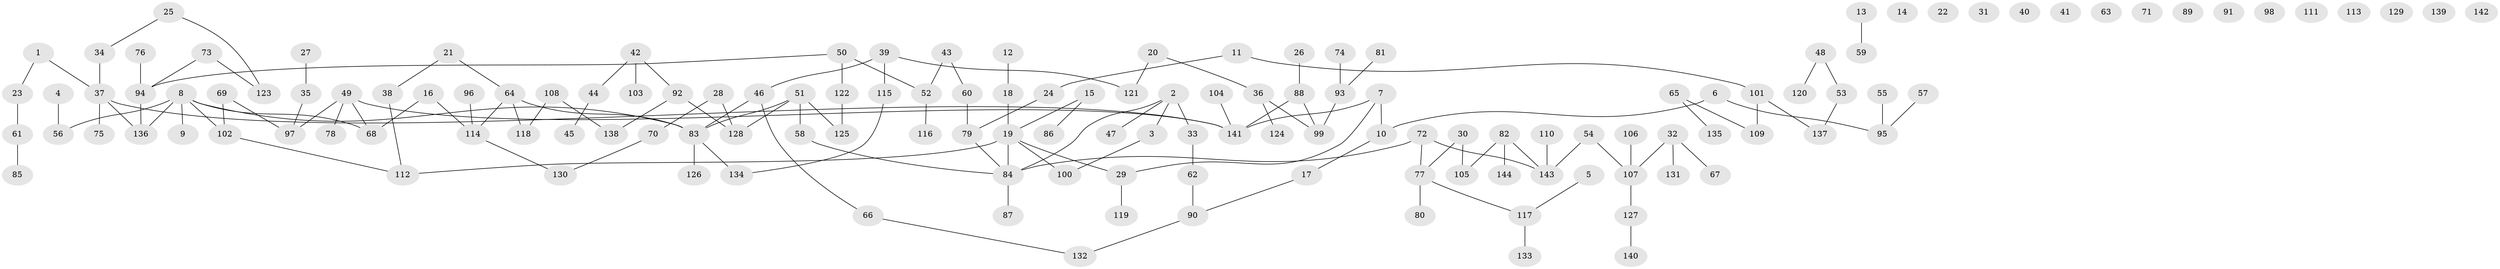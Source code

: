// coarse degree distribution, {1: 0.23529411764705882, 5: 0.023529411764705882, 2: 0.35294117647058826, 3: 0.2823529411764706, 4: 0.08235294117647059, 6: 0.023529411764705882}
// Generated by graph-tools (version 1.1) at 2025/48/03/04/25 22:48:12]
// undirected, 144 vertices, 144 edges
graph export_dot {
  node [color=gray90,style=filled];
  1;
  2;
  3;
  4;
  5;
  6;
  7;
  8;
  9;
  10;
  11;
  12;
  13;
  14;
  15;
  16;
  17;
  18;
  19;
  20;
  21;
  22;
  23;
  24;
  25;
  26;
  27;
  28;
  29;
  30;
  31;
  32;
  33;
  34;
  35;
  36;
  37;
  38;
  39;
  40;
  41;
  42;
  43;
  44;
  45;
  46;
  47;
  48;
  49;
  50;
  51;
  52;
  53;
  54;
  55;
  56;
  57;
  58;
  59;
  60;
  61;
  62;
  63;
  64;
  65;
  66;
  67;
  68;
  69;
  70;
  71;
  72;
  73;
  74;
  75;
  76;
  77;
  78;
  79;
  80;
  81;
  82;
  83;
  84;
  85;
  86;
  87;
  88;
  89;
  90;
  91;
  92;
  93;
  94;
  95;
  96;
  97;
  98;
  99;
  100;
  101;
  102;
  103;
  104;
  105;
  106;
  107;
  108;
  109;
  110;
  111;
  112;
  113;
  114;
  115;
  116;
  117;
  118;
  119;
  120;
  121;
  122;
  123;
  124;
  125;
  126;
  127;
  128;
  129;
  130;
  131;
  132;
  133;
  134;
  135;
  136;
  137;
  138;
  139;
  140;
  141;
  142;
  143;
  144;
  1 -- 23;
  1 -- 37;
  2 -- 3;
  2 -- 33;
  2 -- 47;
  2 -- 84;
  3 -- 100;
  4 -- 56;
  5 -- 117;
  6 -- 10;
  6 -- 95;
  7 -- 10;
  7 -- 29;
  7 -- 141;
  8 -- 9;
  8 -- 56;
  8 -- 68;
  8 -- 83;
  8 -- 102;
  8 -- 136;
  10 -- 17;
  11 -- 24;
  11 -- 101;
  12 -- 18;
  13 -- 59;
  15 -- 19;
  15 -- 86;
  16 -- 68;
  16 -- 114;
  17 -- 90;
  18 -- 19;
  19 -- 29;
  19 -- 84;
  19 -- 100;
  19 -- 112;
  20 -- 36;
  20 -- 121;
  21 -- 38;
  21 -- 64;
  23 -- 61;
  24 -- 79;
  25 -- 34;
  25 -- 123;
  26 -- 88;
  27 -- 35;
  28 -- 70;
  28 -- 128;
  29 -- 119;
  30 -- 77;
  30 -- 105;
  32 -- 67;
  32 -- 107;
  32 -- 131;
  33 -- 62;
  34 -- 37;
  35 -- 97;
  36 -- 99;
  36 -- 124;
  37 -- 75;
  37 -- 136;
  37 -- 141;
  38 -- 112;
  39 -- 46;
  39 -- 115;
  39 -- 121;
  42 -- 44;
  42 -- 92;
  42 -- 103;
  43 -- 52;
  43 -- 60;
  44 -- 45;
  46 -- 66;
  46 -- 83;
  48 -- 53;
  48 -- 120;
  49 -- 68;
  49 -- 78;
  49 -- 97;
  49 -- 141;
  50 -- 52;
  50 -- 94;
  50 -- 122;
  51 -- 58;
  51 -- 83;
  51 -- 125;
  51 -- 128;
  52 -- 116;
  53 -- 137;
  54 -- 107;
  54 -- 143;
  55 -- 95;
  57 -- 95;
  58 -- 84;
  60 -- 79;
  61 -- 85;
  62 -- 90;
  64 -- 83;
  64 -- 114;
  64 -- 118;
  65 -- 109;
  65 -- 135;
  66 -- 132;
  69 -- 97;
  69 -- 102;
  70 -- 130;
  72 -- 77;
  72 -- 84;
  72 -- 143;
  73 -- 94;
  73 -- 123;
  74 -- 93;
  76 -- 94;
  77 -- 80;
  77 -- 117;
  79 -- 84;
  81 -- 93;
  82 -- 105;
  82 -- 143;
  82 -- 144;
  83 -- 126;
  83 -- 134;
  84 -- 87;
  88 -- 99;
  88 -- 141;
  90 -- 132;
  92 -- 128;
  92 -- 138;
  93 -- 99;
  94 -- 136;
  96 -- 114;
  101 -- 109;
  101 -- 137;
  102 -- 112;
  104 -- 141;
  106 -- 107;
  107 -- 127;
  108 -- 118;
  108 -- 138;
  110 -- 143;
  114 -- 130;
  115 -- 134;
  117 -- 133;
  122 -- 125;
  127 -- 140;
}
